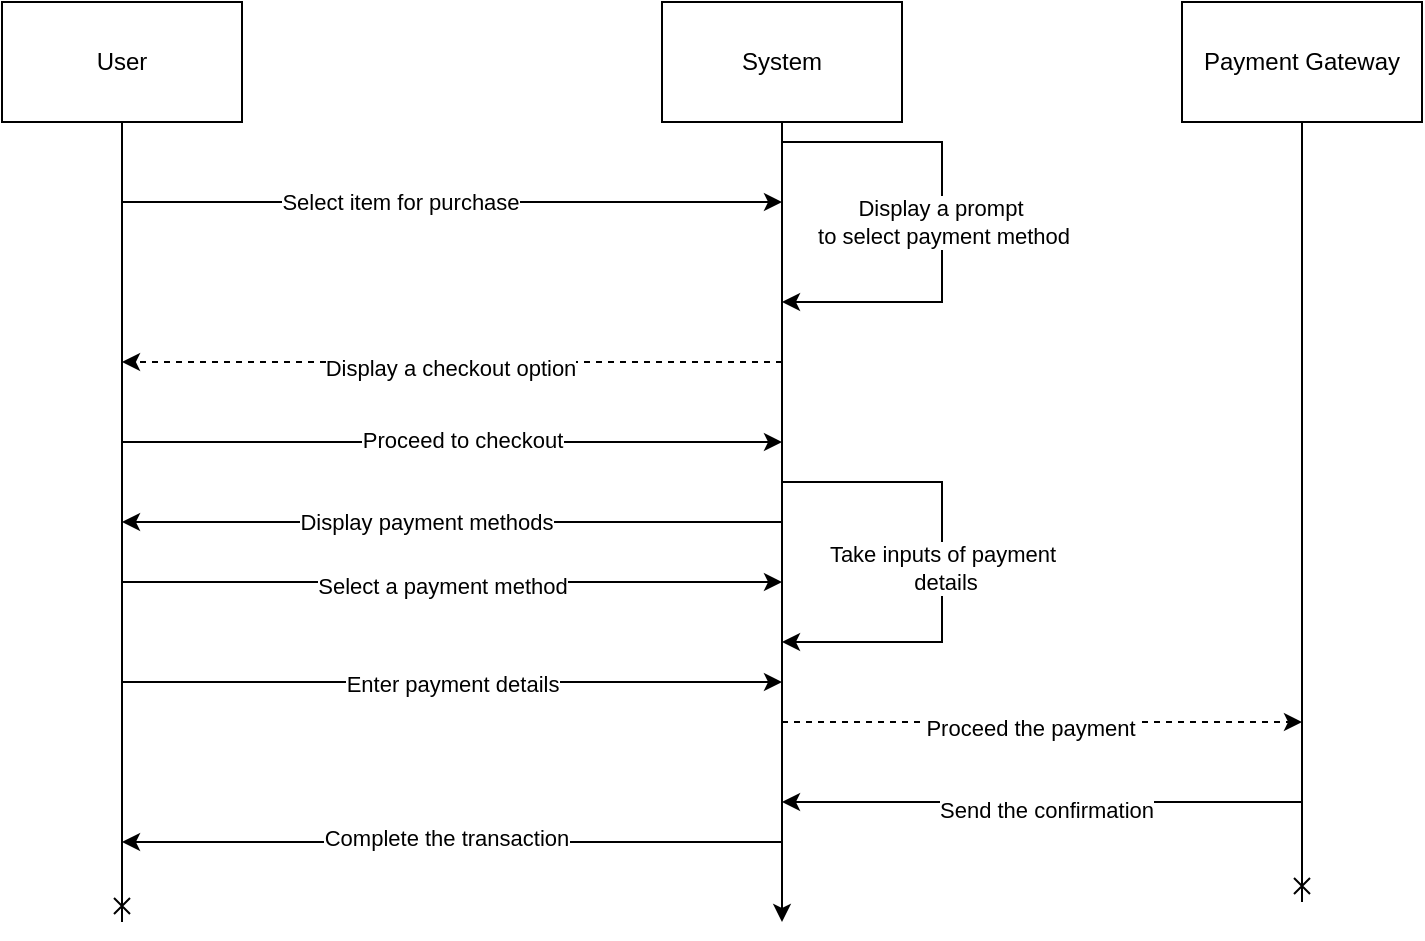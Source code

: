 <mxfile version="24.2.2" type="github">
  <diagram name="Page-1" id="2YBvvXClWsGukQMizWep">
    <mxGraphModel dx="996" dy="559" grid="1" gridSize="10" guides="1" tooltips="1" connect="1" arrows="1" fold="1" page="1" pageScale="1" pageWidth="850" pageHeight="1100" math="0" shadow="0">
      <root>
        <mxCell id="0" />
        <mxCell id="1" parent="0" />
        <mxCell id="aM2i4xo6ojWkRo-a2DTI-5" style="edgeStyle=orthogonalEdgeStyle;rounded=0;orthogonalLoop=1;jettySize=auto;html=1;endArrow=cross;endFill=0;" edge="1" parent="1" source="aM2i4xo6ojWkRo-a2DTI-2">
          <mxGeometry relative="1" as="geometry">
            <mxPoint x="140" y="540" as="targetPoint" />
            <Array as="points">
              <mxPoint x="140" y="340" />
              <mxPoint x="140" y="340" />
            </Array>
          </mxGeometry>
        </mxCell>
        <mxCell id="aM2i4xo6ojWkRo-a2DTI-2" value="User" style="rounded=0;whiteSpace=wrap;html=1;" vertex="1" parent="1">
          <mxGeometry x="80" y="80" width="120" height="60" as="geometry" />
        </mxCell>
        <mxCell id="aM2i4xo6ojWkRo-a2DTI-6" style="edgeStyle=orthogonalEdgeStyle;rounded=0;orthogonalLoop=1;jettySize=auto;html=1;" edge="1" parent="1" source="aM2i4xo6ojWkRo-a2DTI-3">
          <mxGeometry relative="1" as="geometry">
            <mxPoint x="470" y="540" as="targetPoint" />
          </mxGeometry>
        </mxCell>
        <mxCell id="aM2i4xo6ojWkRo-a2DTI-3" value="System" style="rounded=0;whiteSpace=wrap;html=1;" vertex="1" parent="1">
          <mxGeometry x="410" y="80" width="120" height="60" as="geometry" />
        </mxCell>
        <mxCell id="aM2i4xo6ojWkRo-a2DTI-7" style="edgeStyle=orthogonalEdgeStyle;rounded=0;orthogonalLoop=1;jettySize=auto;html=1;endArrow=cross;endFill=0;" edge="1" parent="1" source="aM2i4xo6ojWkRo-a2DTI-4">
          <mxGeometry relative="1" as="geometry">
            <mxPoint x="730" y="530" as="targetPoint" />
          </mxGeometry>
        </mxCell>
        <mxCell id="aM2i4xo6ojWkRo-a2DTI-4" value="Payment Gateway" style="rounded=0;whiteSpace=wrap;html=1;" vertex="1" parent="1">
          <mxGeometry x="670" y="80" width="120" height="60" as="geometry" />
        </mxCell>
        <mxCell id="aM2i4xo6ojWkRo-a2DTI-8" value="" style="endArrow=classic;html=1;rounded=0;" edge="1" parent="1">
          <mxGeometry width="50" height="50" relative="1" as="geometry">
            <mxPoint x="140" y="180" as="sourcePoint" />
            <mxPoint x="470" y="180" as="targetPoint" />
          </mxGeometry>
        </mxCell>
        <mxCell id="aM2i4xo6ojWkRo-a2DTI-9" value="Select item for purchase" style="edgeLabel;html=1;align=center;verticalAlign=middle;resizable=0;points=[];" vertex="1" connectable="0" parent="aM2i4xo6ojWkRo-a2DTI-8">
          <mxGeometry x="-0.159" relative="1" as="geometry">
            <mxPoint as="offset" />
          </mxGeometry>
        </mxCell>
        <mxCell id="aM2i4xo6ojWkRo-a2DTI-10" value="" style="endArrow=classic;html=1;rounded=0;" edge="1" parent="1">
          <mxGeometry width="50" height="50" relative="1" as="geometry">
            <mxPoint x="470" y="150" as="sourcePoint" />
            <mxPoint x="470" y="230" as="targetPoint" />
            <Array as="points">
              <mxPoint x="550" y="150" />
              <mxPoint x="550" y="230" />
            </Array>
          </mxGeometry>
        </mxCell>
        <mxCell id="aM2i4xo6ojWkRo-a2DTI-11" value="Display a prompt&lt;div&gt;&amp;nbsp;to select payment method&lt;/div&gt;" style="edgeLabel;html=1;align=center;verticalAlign=middle;resizable=0;points=[];" vertex="1" connectable="0" parent="aM2i4xo6ojWkRo-a2DTI-10">
          <mxGeometry x="-0.003" y="-1" relative="1" as="geometry">
            <mxPoint as="offset" />
          </mxGeometry>
        </mxCell>
        <mxCell id="aM2i4xo6ojWkRo-a2DTI-13" value="" style="endArrow=classic;html=1;rounded=0;dashed=1;" edge="1" parent="1">
          <mxGeometry width="50" height="50" relative="1" as="geometry">
            <mxPoint x="470" y="260" as="sourcePoint" />
            <mxPoint x="140" y="260" as="targetPoint" />
          </mxGeometry>
        </mxCell>
        <mxCell id="aM2i4xo6ojWkRo-a2DTI-14" value="Display a checkout option" style="edgeLabel;html=1;align=center;verticalAlign=middle;resizable=0;points=[];" vertex="1" connectable="0" parent="aM2i4xo6ojWkRo-a2DTI-13">
          <mxGeometry x="0.007" y="3" relative="1" as="geometry">
            <mxPoint as="offset" />
          </mxGeometry>
        </mxCell>
        <mxCell id="aM2i4xo6ojWkRo-a2DTI-15" value="" style="endArrow=classic;html=1;rounded=0;" edge="1" parent="1">
          <mxGeometry width="50" height="50" relative="1" as="geometry">
            <mxPoint x="140" y="300" as="sourcePoint" />
            <mxPoint x="470" y="300" as="targetPoint" />
          </mxGeometry>
        </mxCell>
        <mxCell id="aM2i4xo6ojWkRo-a2DTI-16" value="Proceed to checkout" style="edgeLabel;html=1;align=center;verticalAlign=middle;resizable=0;points=[];" vertex="1" connectable="0" parent="aM2i4xo6ojWkRo-a2DTI-15">
          <mxGeometry x="0.029" y="1" relative="1" as="geometry">
            <mxPoint as="offset" />
          </mxGeometry>
        </mxCell>
        <mxCell id="aM2i4xo6ojWkRo-a2DTI-17" value="" style="endArrow=classic;html=1;rounded=0;" edge="1" parent="1">
          <mxGeometry width="50" height="50" relative="1" as="geometry">
            <mxPoint x="470" y="340" as="sourcePoint" />
            <mxPoint x="140" y="340" as="targetPoint" />
          </mxGeometry>
        </mxCell>
        <mxCell id="aM2i4xo6ojWkRo-a2DTI-18" value="Display payment methods" style="edgeLabel;html=1;align=center;verticalAlign=middle;resizable=0;points=[];" vertex="1" connectable="0" parent="aM2i4xo6ojWkRo-a2DTI-17">
          <mxGeometry x="0.08" relative="1" as="geometry">
            <mxPoint as="offset" />
          </mxGeometry>
        </mxCell>
        <mxCell id="aM2i4xo6ojWkRo-a2DTI-21" value="" style="endArrow=classic;html=1;rounded=0;" edge="1" parent="1">
          <mxGeometry width="50" height="50" relative="1" as="geometry">
            <mxPoint x="140" y="370" as="sourcePoint" />
            <mxPoint x="470" y="370" as="targetPoint" />
          </mxGeometry>
        </mxCell>
        <mxCell id="aM2i4xo6ojWkRo-a2DTI-23" value="Select a payment method" style="edgeLabel;html=1;align=center;verticalAlign=middle;resizable=0;points=[];" vertex="1" connectable="0" parent="aM2i4xo6ojWkRo-a2DTI-21">
          <mxGeometry x="-0.032" y="-2" relative="1" as="geometry">
            <mxPoint as="offset" />
          </mxGeometry>
        </mxCell>
        <mxCell id="aM2i4xo6ojWkRo-a2DTI-24" value="" style="endArrow=classic;html=1;rounded=0;" edge="1" parent="1">
          <mxGeometry width="50" height="50" relative="1" as="geometry">
            <mxPoint x="470" y="320" as="sourcePoint" />
            <mxPoint x="470" y="400" as="targetPoint" />
            <Array as="points">
              <mxPoint x="550" y="320" />
              <mxPoint x="550" y="400" />
            </Array>
          </mxGeometry>
        </mxCell>
        <mxCell id="aM2i4xo6ojWkRo-a2DTI-25" value="Take inputs of payment&lt;div&gt;&amp;nbsp;details&lt;/div&gt;" style="edgeLabel;html=1;align=center;verticalAlign=middle;resizable=0;points=[];" vertex="1" connectable="0" parent="aM2i4xo6ojWkRo-a2DTI-24">
          <mxGeometry x="0.022" relative="1" as="geometry">
            <mxPoint as="offset" />
          </mxGeometry>
        </mxCell>
        <mxCell id="aM2i4xo6ojWkRo-a2DTI-26" value="" style="endArrow=classic;html=1;rounded=0;" edge="1" parent="1">
          <mxGeometry width="50" height="50" relative="1" as="geometry">
            <mxPoint x="140" y="420" as="sourcePoint" />
            <mxPoint x="470" y="420" as="targetPoint" />
          </mxGeometry>
        </mxCell>
        <mxCell id="aM2i4xo6ojWkRo-a2DTI-27" value="Enter payment details" style="edgeLabel;html=1;align=center;verticalAlign=middle;resizable=0;points=[];" vertex="1" connectable="0" parent="aM2i4xo6ojWkRo-a2DTI-26">
          <mxGeometry x="-0.001" y="-1" relative="1" as="geometry">
            <mxPoint as="offset" />
          </mxGeometry>
        </mxCell>
        <mxCell id="aM2i4xo6ojWkRo-a2DTI-28" value="" style="endArrow=classic;html=1;rounded=0;dashed=1;" edge="1" parent="1">
          <mxGeometry width="50" height="50" relative="1" as="geometry">
            <mxPoint x="470" y="440" as="sourcePoint" />
            <mxPoint x="730" y="440" as="targetPoint" />
          </mxGeometry>
        </mxCell>
        <mxCell id="aM2i4xo6ojWkRo-a2DTI-29" value="Proceed the payment" style="edgeLabel;html=1;align=center;verticalAlign=middle;resizable=0;points=[];" vertex="1" connectable="0" parent="aM2i4xo6ojWkRo-a2DTI-28">
          <mxGeometry x="-0.048" y="-3" relative="1" as="geometry">
            <mxPoint as="offset" />
          </mxGeometry>
        </mxCell>
        <mxCell id="aM2i4xo6ojWkRo-a2DTI-30" value="" style="endArrow=classic;html=1;rounded=0;" edge="1" parent="1">
          <mxGeometry width="50" height="50" relative="1" as="geometry">
            <mxPoint x="730" y="480" as="sourcePoint" />
            <mxPoint x="470" y="480" as="targetPoint" />
          </mxGeometry>
        </mxCell>
        <mxCell id="aM2i4xo6ojWkRo-a2DTI-31" value="Send the confirmation" style="edgeLabel;html=1;align=center;verticalAlign=middle;resizable=0;points=[];" vertex="1" connectable="0" parent="aM2i4xo6ojWkRo-a2DTI-30">
          <mxGeometry x="-0.014" y="4" relative="1" as="geometry">
            <mxPoint as="offset" />
          </mxGeometry>
        </mxCell>
        <mxCell id="aM2i4xo6ojWkRo-a2DTI-32" value="" style="endArrow=classic;html=1;rounded=0;" edge="1" parent="1">
          <mxGeometry width="50" height="50" relative="1" as="geometry">
            <mxPoint x="470" y="500" as="sourcePoint" />
            <mxPoint x="140" y="500" as="targetPoint" />
          </mxGeometry>
        </mxCell>
        <mxCell id="aM2i4xo6ojWkRo-a2DTI-33" value="Complete the transaction" style="edgeLabel;html=1;align=center;verticalAlign=middle;resizable=0;points=[];" vertex="1" connectable="0" parent="aM2i4xo6ojWkRo-a2DTI-32">
          <mxGeometry x="0.019" y="-2" relative="1" as="geometry">
            <mxPoint as="offset" />
          </mxGeometry>
        </mxCell>
      </root>
    </mxGraphModel>
  </diagram>
</mxfile>
